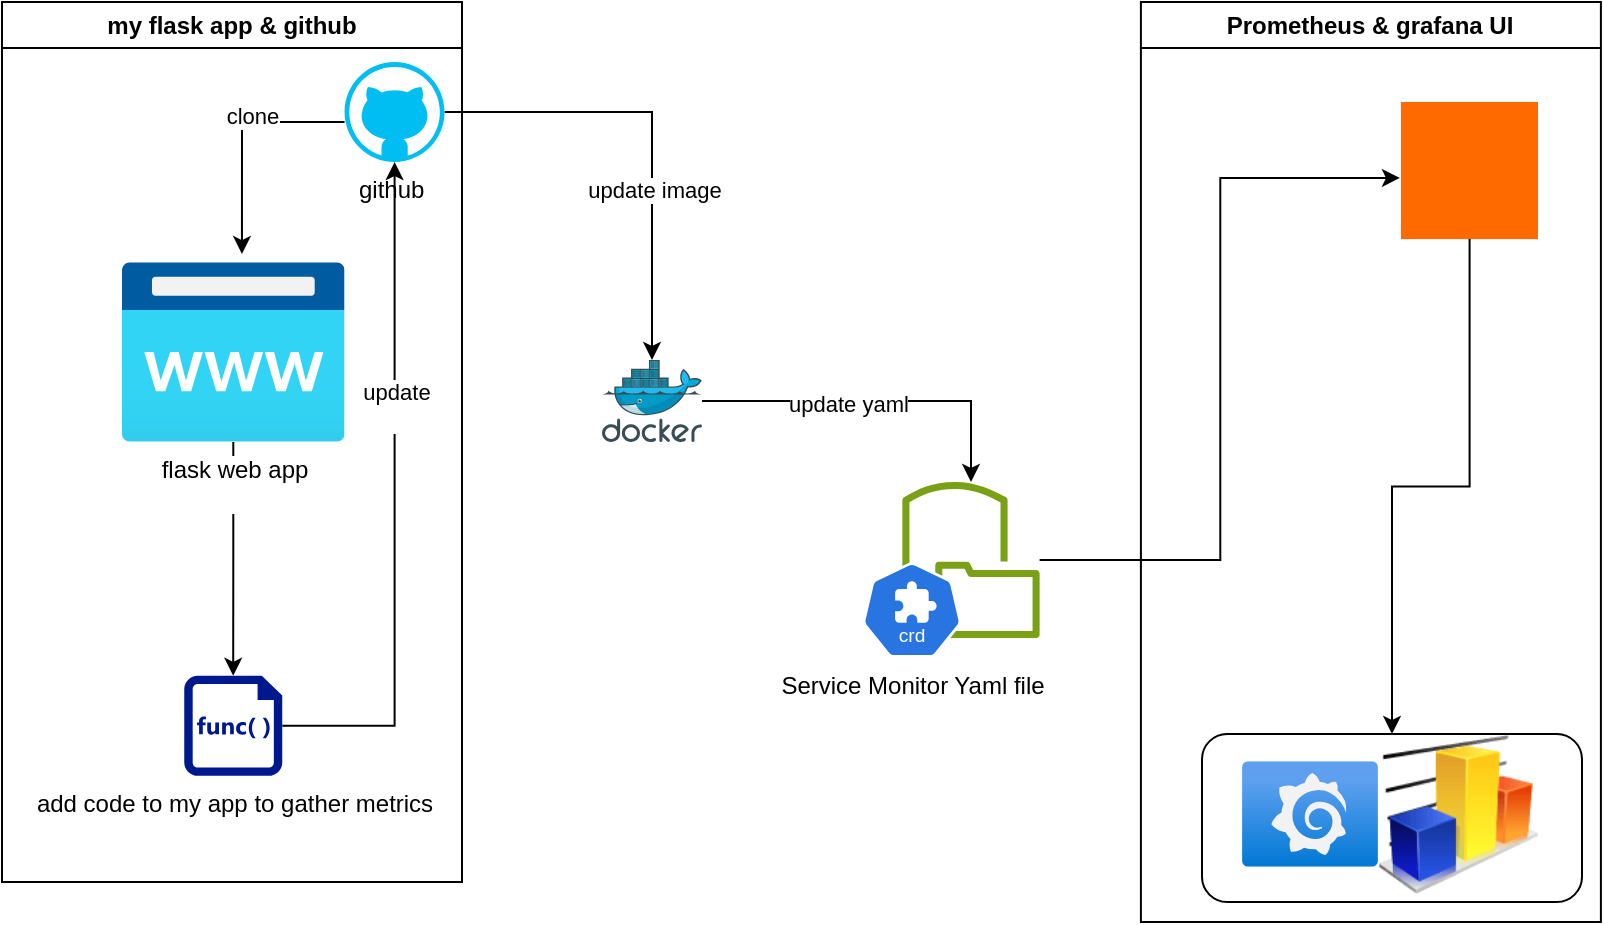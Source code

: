 <mxfile version="24.8.9">
  <diagram name="‫עמוד-1‬" id="ZVveZ73wA_4Csp0h5fA9">
    <mxGraphModel dx="880" dy="460" grid="1" gridSize="10" guides="1" tooltips="1" connect="1" arrows="1" fold="1" page="1" pageScale="1" pageWidth="827" pageHeight="1169" math="0" shadow="0">
      <root>
        <mxCell id="0" />
        <mxCell id="1" parent="0" />
        <mxCell id="8BnPmOHQwZEPeppiY2NT-16" value="" style="edgeStyle=orthogonalEdgeStyle;rounded=0;orthogonalLoop=1;jettySize=auto;html=1;" parent="1" source="8BnPmOHQwZEPeppiY2NT-1" target="8BnPmOHQwZEPeppiY2NT-6" edge="1">
          <mxGeometry relative="1" as="geometry" />
        </mxCell>
        <mxCell id="8BnPmOHQwZEPeppiY2NT-1" value="flask web app&lt;div&gt;&lt;br&gt;&lt;/div&gt;" style="image;aspect=fixed;html=1;points=[];align=center;fontSize=12;image=img/lib/azure2/app_services/App_Service_Domains.svg;" parent="1" vertex="1">
          <mxGeometry x="90" y="150" width="111.27" height="90" as="geometry" />
        </mxCell>
        <mxCell id="8BnPmOHQwZEPeppiY2NT-20" style="edgeStyle=orthogonalEdgeStyle;rounded=0;orthogonalLoop=1;jettySize=auto;html=1;" parent="1" source="8BnPmOHQwZEPeppiY2NT-2" target="8BnPmOHQwZEPeppiY2NT-7" edge="1">
          <mxGeometry relative="1" as="geometry" />
        </mxCell>
        <mxCell id="8BnPmOHQwZEPeppiY2NT-21" value="update image" style="edgeLabel;html=1;align=center;verticalAlign=middle;resizable=0;points=[];" parent="8BnPmOHQwZEPeppiY2NT-20" vertex="1" connectable="0">
          <mxGeometry x="0.245" y="1" relative="1" as="geometry">
            <mxPoint as="offset" />
          </mxGeometry>
        </mxCell>
        <mxCell id="8BnPmOHQwZEPeppiY2NT-2" value="github&amp;nbsp;&lt;div&gt;&lt;br&gt;&lt;/div&gt;" style="verticalLabelPosition=bottom;html=1;verticalAlign=top;align=center;strokeColor=none;fillColor=#00BEF2;shape=mxgraph.azure.github_code;pointerEvents=1;" parent="1" vertex="1">
          <mxGeometry x="201.27" y="50" width="50" height="50" as="geometry" />
        </mxCell>
        <mxCell id="8BnPmOHQwZEPeppiY2NT-14" style="edgeStyle=orthogonalEdgeStyle;rounded=0;orthogonalLoop=1;jettySize=auto;html=1;" parent="1" source="8BnPmOHQwZEPeppiY2NT-6" target="8BnPmOHQwZEPeppiY2NT-2" edge="1">
          <mxGeometry relative="1" as="geometry" />
        </mxCell>
        <mxCell id="8BnPmOHQwZEPeppiY2NT-18" value="update&lt;div&gt;&lt;br&gt;&lt;/div&gt;" style="edgeLabel;html=1;align=center;verticalAlign=middle;resizable=0;points=[];" parent="8BnPmOHQwZEPeppiY2NT-14" vertex="1" connectable="0">
          <mxGeometry x="0.278" relative="1" as="geometry">
            <mxPoint as="offset" />
          </mxGeometry>
        </mxCell>
        <mxCell id="8BnPmOHQwZEPeppiY2NT-6" value="add code to my app to gather metrics" style="sketch=0;aspect=fixed;pointerEvents=1;shadow=0;dashed=0;html=1;strokeColor=none;labelPosition=center;verticalLabelPosition=bottom;verticalAlign=top;align=center;fillColor=#00188D;shape=mxgraph.mscae.enterprise.code_file" parent="1" vertex="1">
          <mxGeometry x="121.13" y="356.9" width="49" height="50" as="geometry" />
        </mxCell>
        <mxCell id="8BnPmOHQwZEPeppiY2NT-22" style="edgeStyle=orthogonalEdgeStyle;rounded=0;orthogonalLoop=1;jettySize=auto;html=1;" parent="1" source="8BnPmOHQwZEPeppiY2NT-7" target="8BnPmOHQwZEPeppiY2NT-8" edge="1">
          <mxGeometry relative="1" as="geometry" />
        </mxCell>
        <mxCell id="8BnPmOHQwZEPeppiY2NT-23" value="update yaml" style="edgeLabel;html=1;align=center;verticalAlign=middle;resizable=0;points=[];" parent="8BnPmOHQwZEPeppiY2NT-22" vertex="1" connectable="0">
          <mxGeometry x="-0.168" y="-1" relative="1" as="geometry">
            <mxPoint as="offset" />
          </mxGeometry>
        </mxCell>
        <mxCell id="8BnPmOHQwZEPeppiY2NT-7" value="" style="image;sketch=0;aspect=fixed;html=1;points=[];align=center;fontSize=12;image=img/lib/mscae/Docker.svg;" parent="1" vertex="1">
          <mxGeometry x="330" y="199" width="50" height="41" as="geometry" />
        </mxCell>
        <mxCell id="8BnPmOHQwZEPeppiY2NT-8" value="" style="sketch=0;outlineConnect=0;fontColor=#232F3E;gradientColor=none;fillColor=#7AA116;strokeColor=none;dashed=0;verticalLabelPosition=bottom;verticalAlign=top;align=center;html=1;fontSize=12;fontStyle=0;aspect=fixed;pointerEvents=1;shape=mxgraph.aws4.file_gateway;" parent="1" vertex="1">
          <mxGeometry x="480" y="260" width="69" height="78" as="geometry" />
        </mxCell>
        <mxCell id="8BnPmOHQwZEPeppiY2NT-10" value="" style="image;aspect=fixed;html=1;points=[];align=center;fontSize=12;image=img/lib/azure2/other/Grafana.svg;" parent="1" vertex="1">
          <mxGeometry x="650" y="399.6" width="68" height="52.8" as="geometry" />
        </mxCell>
        <mxCell id="8BnPmOHQwZEPeppiY2NT-11" value="" style="image;html=1;image=img/lib/clip_art/finance/Graph_128x128.png" parent="1" vertex="1">
          <mxGeometry x="718" y="386" width="80" height="80" as="geometry" />
        </mxCell>
        <mxCell id="8BnPmOHQwZEPeppiY2NT-17" style="edgeStyle=orthogonalEdgeStyle;rounded=0;orthogonalLoop=1;jettySize=auto;html=1;entryX=0.539;entryY=-0.044;entryDx=0;entryDy=0;entryPerimeter=0;" parent="1" source="8BnPmOHQwZEPeppiY2NT-2" target="8BnPmOHQwZEPeppiY2NT-1" edge="1">
          <mxGeometry relative="1" as="geometry">
            <Array as="points">
              <mxPoint x="150" y="80" />
            </Array>
          </mxGeometry>
        </mxCell>
        <mxCell id="8BnPmOHQwZEPeppiY2NT-19" value="clone" style="edgeLabel;html=1;align=center;verticalAlign=middle;resizable=0;points=[];" parent="8BnPmOHQwZEPeppiY2NT-17" vertex="1" connectable="0">
          <mxGeometry x="-0.211" y="-3" relative="1" as="geometry">
            <mxPoint as="offset" />
          </mxGeometry>
        </mxCell>
        <mxCell id="8BnPmOHQwZEPeppiY2NT-27" value="" style="rounded=1;whiteSpace=wrap;html=1;fillColor=none;" parent="1" vertex="1">
          <mxGeometry x="630" y="386" width="190" height="84" as="geometry" />
        </mxCell>
        <mxCell id="8BnPmOHQwZEPeppiY2NT-28" value="my flask app &amp;amp; github" style="swimlane;whiteSpace=wrap;html=1;" parent="1" vertex="1">
          <mxGeometry x="30" y="20" width="230" height="440" as="geometry" />
        </mxCell>
        <mxCell id="8BnPmOHQwZEPeppiY2NT-29" value="Service Monitor Yaml file&lt;div&gt;&lt;br&gt;&lt;/div&gt;" style="aspect=fixed;sketch=0;html=1;dashed=0;whitespace=wrap;verticalLabelPosition=bottom;verticalAlign=top;fillColor=#2875E2;strokeColor=#ffffff;points=[[0.005,0.63,0],[0.1,0.2,0],[0.9,0.2,0],[0.5,0,0],[0.995,0.63,0],[0.72,0.99,0],[0.5,1,0],[0.28,0.99,0]];shape=mxgraph.kubernetes.icon2;kubernetesLabel=1;prIcon=crd" parent="1" vertex="1">
          <mxGeometry x="460" y="300" width="50" height="48" as="geometry" />
        </mxCell>
        <mxCell id="8BnPmOHQwZEPeppiY2NT-30" value="Prometheus &amp;amp; grafana UI" style="swimlane;whiteSpace=wrap;html=1;" parent="1" vertex="1">
          <mxGeometry x="599.45" y="20" width="230" height="460" as="geometry" />
        </mxCell>
        <mxCell id="8BnPmOHQwZEPeppiY2NT-9" value="" style="points=[];aspect=fixed;html=1;align=center;shadow=0;dashed=0;fillColor=#FF6A00;strokeColor=none;shape=mxgraph.alibaba_cloud.prometheus;" parent="8BnPmOHQwZEPeppiY2NT-30" vertex="1">
          <mxGeometry x="130" y="50" width="68.55" height="68.55" as="geometry" />
        </mxCell>
        <mxCell id="lcjpHR0fB_7oWpo1_Iah-1" style="edgeStyle=orthogonalEdgeStyle;rounded=0;orthogonalLoop=1;jettySize=auto;html=1;entryX=0.5;entryY=0;entryDx=0;entryDy=0;" edge="1" parent="1" source="8BnPmOHQwZEPeppiY2NT-9" target="8BnPmOHQwZEPeppiY2NT-27">
          <mxGeometry relative="1" as="geometry" />
        </mxCell>
        <mxCell id="lcjpHR0fB_7oWpo1_Iah-2" style="edgeStyle=orthogonalEdgeStyle;rounded=0;orthogonalLoop=1;jettySize=auto;html=1;entryX=-0.007;entryY=0.554;entryDx=0;entryDy=0;entryPerimeter=0;" edge="1" parent="1" source="8BnPmOHQwZEPeppiY2NT-8" target="8BnPmOHQwZEPeppiY2NT-9">
          <mxGeometry relative="1" as="geometry" />
        </mxCell>
      </root>
    </mxGraphModel>
  </diagram>
</mxfile>
